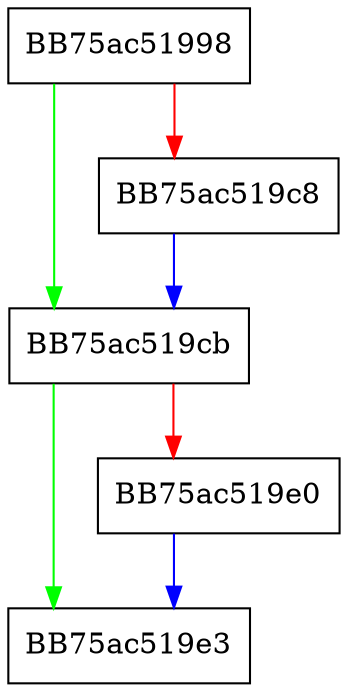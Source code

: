digraph compare {
  node [shape="box"];
  graph [splines=ortho];
  BB75ac51998 -> BB75ac519cb [color="green"];
  BB75ac51998 -> BB75ac519c8 [color="red"];
  BB75ac519c8 -> BB75ac519cb [color="blue"];
  BB75ac519cb -> BB75ac519e3 [color="green"];
  BB75ac519cb -> BB75ac519e0 [color="red"];
  BB75ac519e0 -> BB75ac519e3 [color="blue"];
}